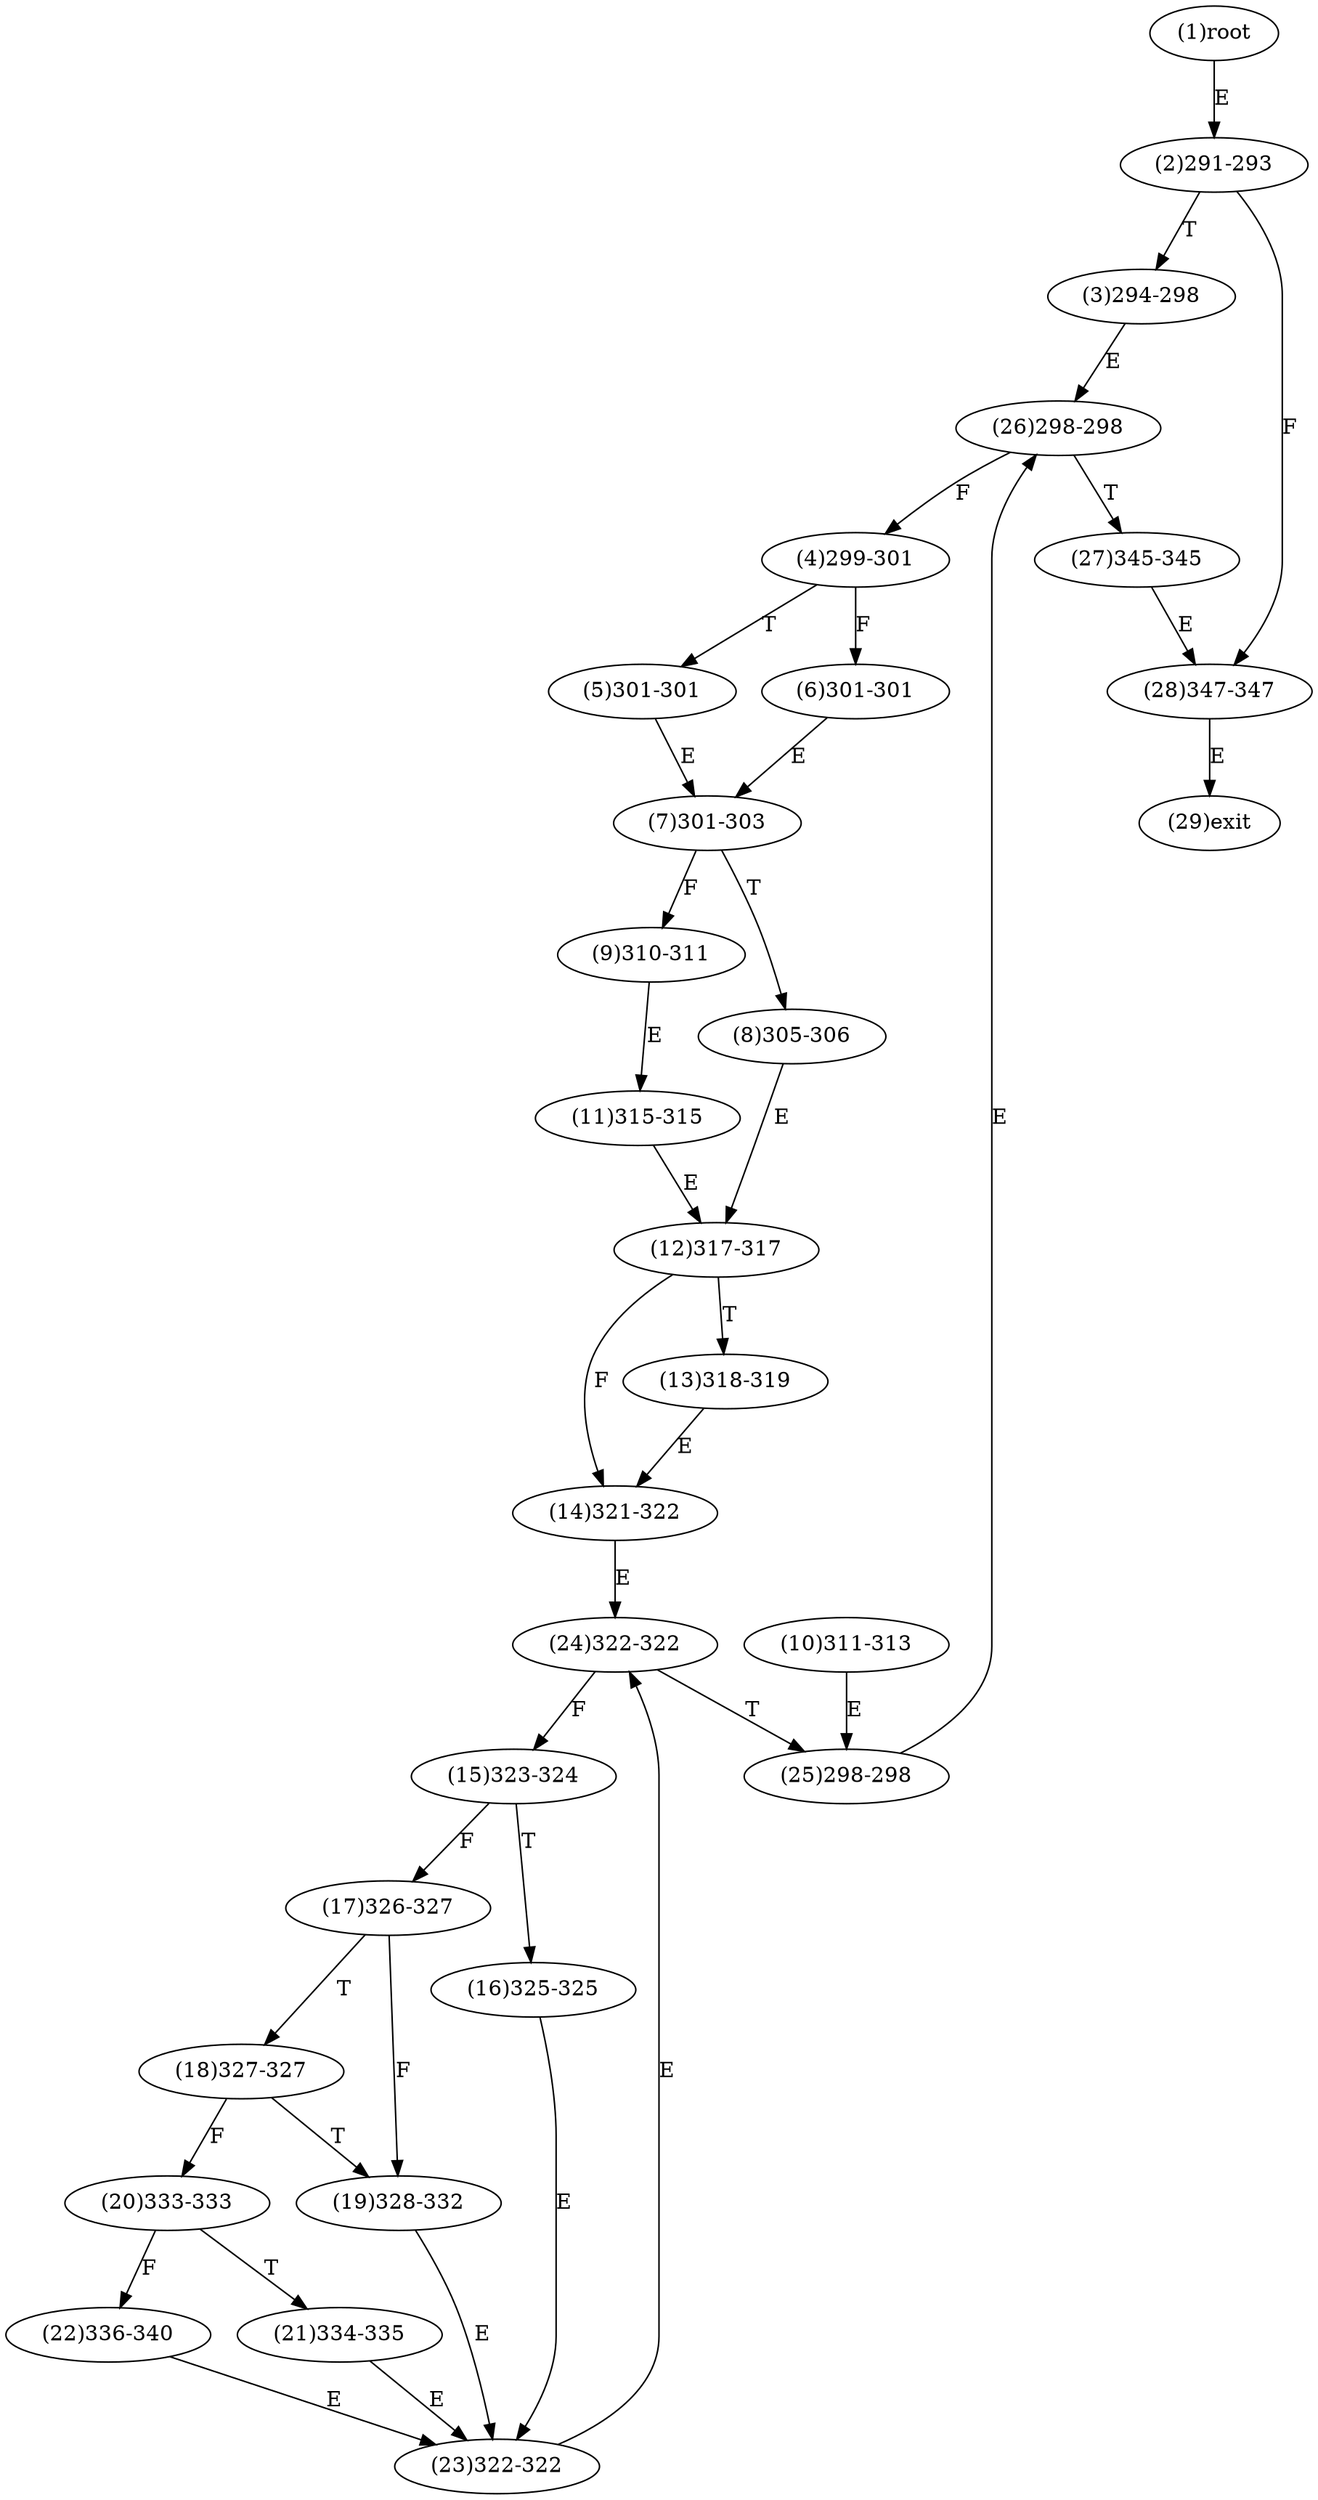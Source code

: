 digraph "" { 
1[ label="(1)root"];
2[ label="(2)291-293"];
3[ label="(3)294-298"];
4[ label="(4)299-301"];
5[ label="(5)301-301"];
6[ label="(6)301-301"];
7[ label="(7)301-303"];
8[ label="(8)305-306"];
9[ label="(9)310-311"];
10[ label="(10)311-313"];
11[ label="(11)315-315"];
12[ label="(12)317-317"];
13[ label="(13)318-319"];
14[ label="(14)321-322"];
15[ label="(15)323-324"];
17[ label="(17)326-327"];
16[ label="(16)325-325"];
19[ label="(19)328-332"];
18[ label="(18)327-327"];
21[ label="(21)334-335"];
20[ label="(20)333-333"];
23[ label="(23)322-322"];
22[ label="(22)336-340"];
25[ label="(25)298-298"];
24[ label="(24)322-322"];
27[ label="(27)345-345"];
26[ label="(26)298-298"];
29[ label="(29)exit"];
28[ label="(28)347-347"];
1->2[ label="E"];
2->28[ label="F"];
2->3[ label="T"];
3->26[ label="E"];
4->6[ label="F"];
4->5[ label="T"];
5->7[ label="E"];
6->7[ label="E"];
7->9[ label="F"];
7->8[ label="T"];
8->12[ label="E"];
9->11[ label="E"];
10->25[ label="E"];
11->12[ label="E"];
12->14[ label="F"];
12->13[ label="T"];
13->14[ label="E"];
14->24[ label="E"];
15->17[ label="F"];
15->16[ label="T"];
16->23[ label="E"];
17->19[ label="F"];
17->18[ label="T"];
18->20[ label="F"];
18->19[ label="T"];
19->23[ label="E"];
20->22[ label="F"];
20->21[ label="T"];
21->23[ label="E"];
22->23[ label="E"];
23->24[ label="E"];
24->15[ label="F"];
24->25[ label="T"];
25->26[ label="E"];
26->4[ label="F"];
26->27[ label="T"];
27->28[ label="E"];
28->29[ label="E"];
}